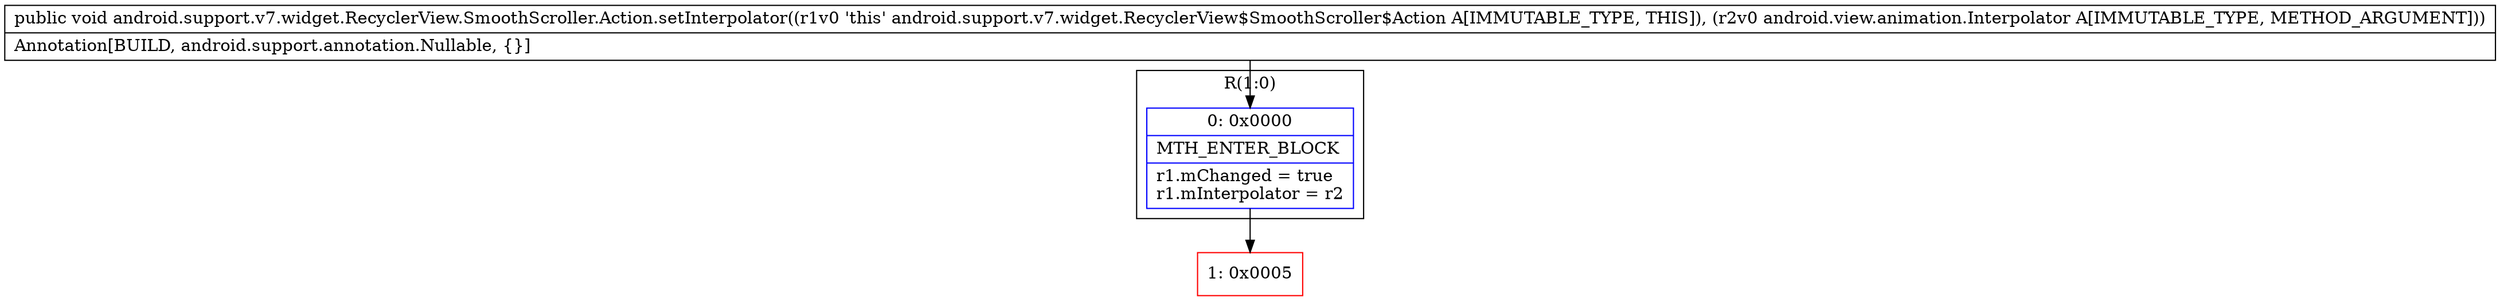 digraph "CFG forandroid.support.v7.widget.RecyclerView.SmoothScroller.Action.setInterpolator(Landroid\/view\/animation\/Interpolator;)V" {
subgraph cluster_Region_979890057 {
label = "R(1:0)";
node [shape=record,color=blue];
Node_0 [shape=record,label="{0\:\ 0x0000|MTH_ENTER_BLOCK\l|r1.mChanged = true\lr1.mInterpolator = r2\l}"];
}
Node_1 [shape=record,color=red,label="{1\:\ 0x0005}"];
MethodNode[shape=record,label="{public void android.support.v7.widget.RecyclerView.SmoothScroller.Action.setInterpolator((r1v0 'this' android.support.v7.widget.RecyclerView$SmoothScroller$Action A[IMMUTABLE_TYPE, THIS]), (r2v0 android.view.animation.Interpolator A[IMMUTABLE_TYPE, METHOD_ARGUMENT]))  | Annotation[BUILD, android.support.annotation.Nullable, \{\}]\l}"];
MethodNode -> Node_0;
Node_0 -> Node_1;
}

